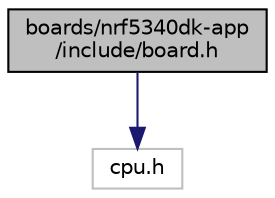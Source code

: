 digraph "boards/nrf5340dk-app/include/board.h"
{
 // LATEX_PDF_SIZE
  edge [fontname="Helvetica",fontsize="10",labelfontname="Helvetica",labelfontsize="10"];
  node [fontname="Helvetica",fontsize="10",shape=record];
  Node1 [label="boards/nrf5340dk-app\l/include/board.h",height=0.2,width=0.4,color="black", fillcolor="grey75", style="filled", fontcolor="black",tooltip="Board configuration for the nRF5340DK-app board."];
  Node1 -> Node2 [color="midnightblue",fontsize="10",style="solid",fontname="Helvetica"];
  Node2 [label="cpu.h",height=0.2,width=0.4,color="grey75", fillcolor="white", style="filled",tooltip=" "];
}
